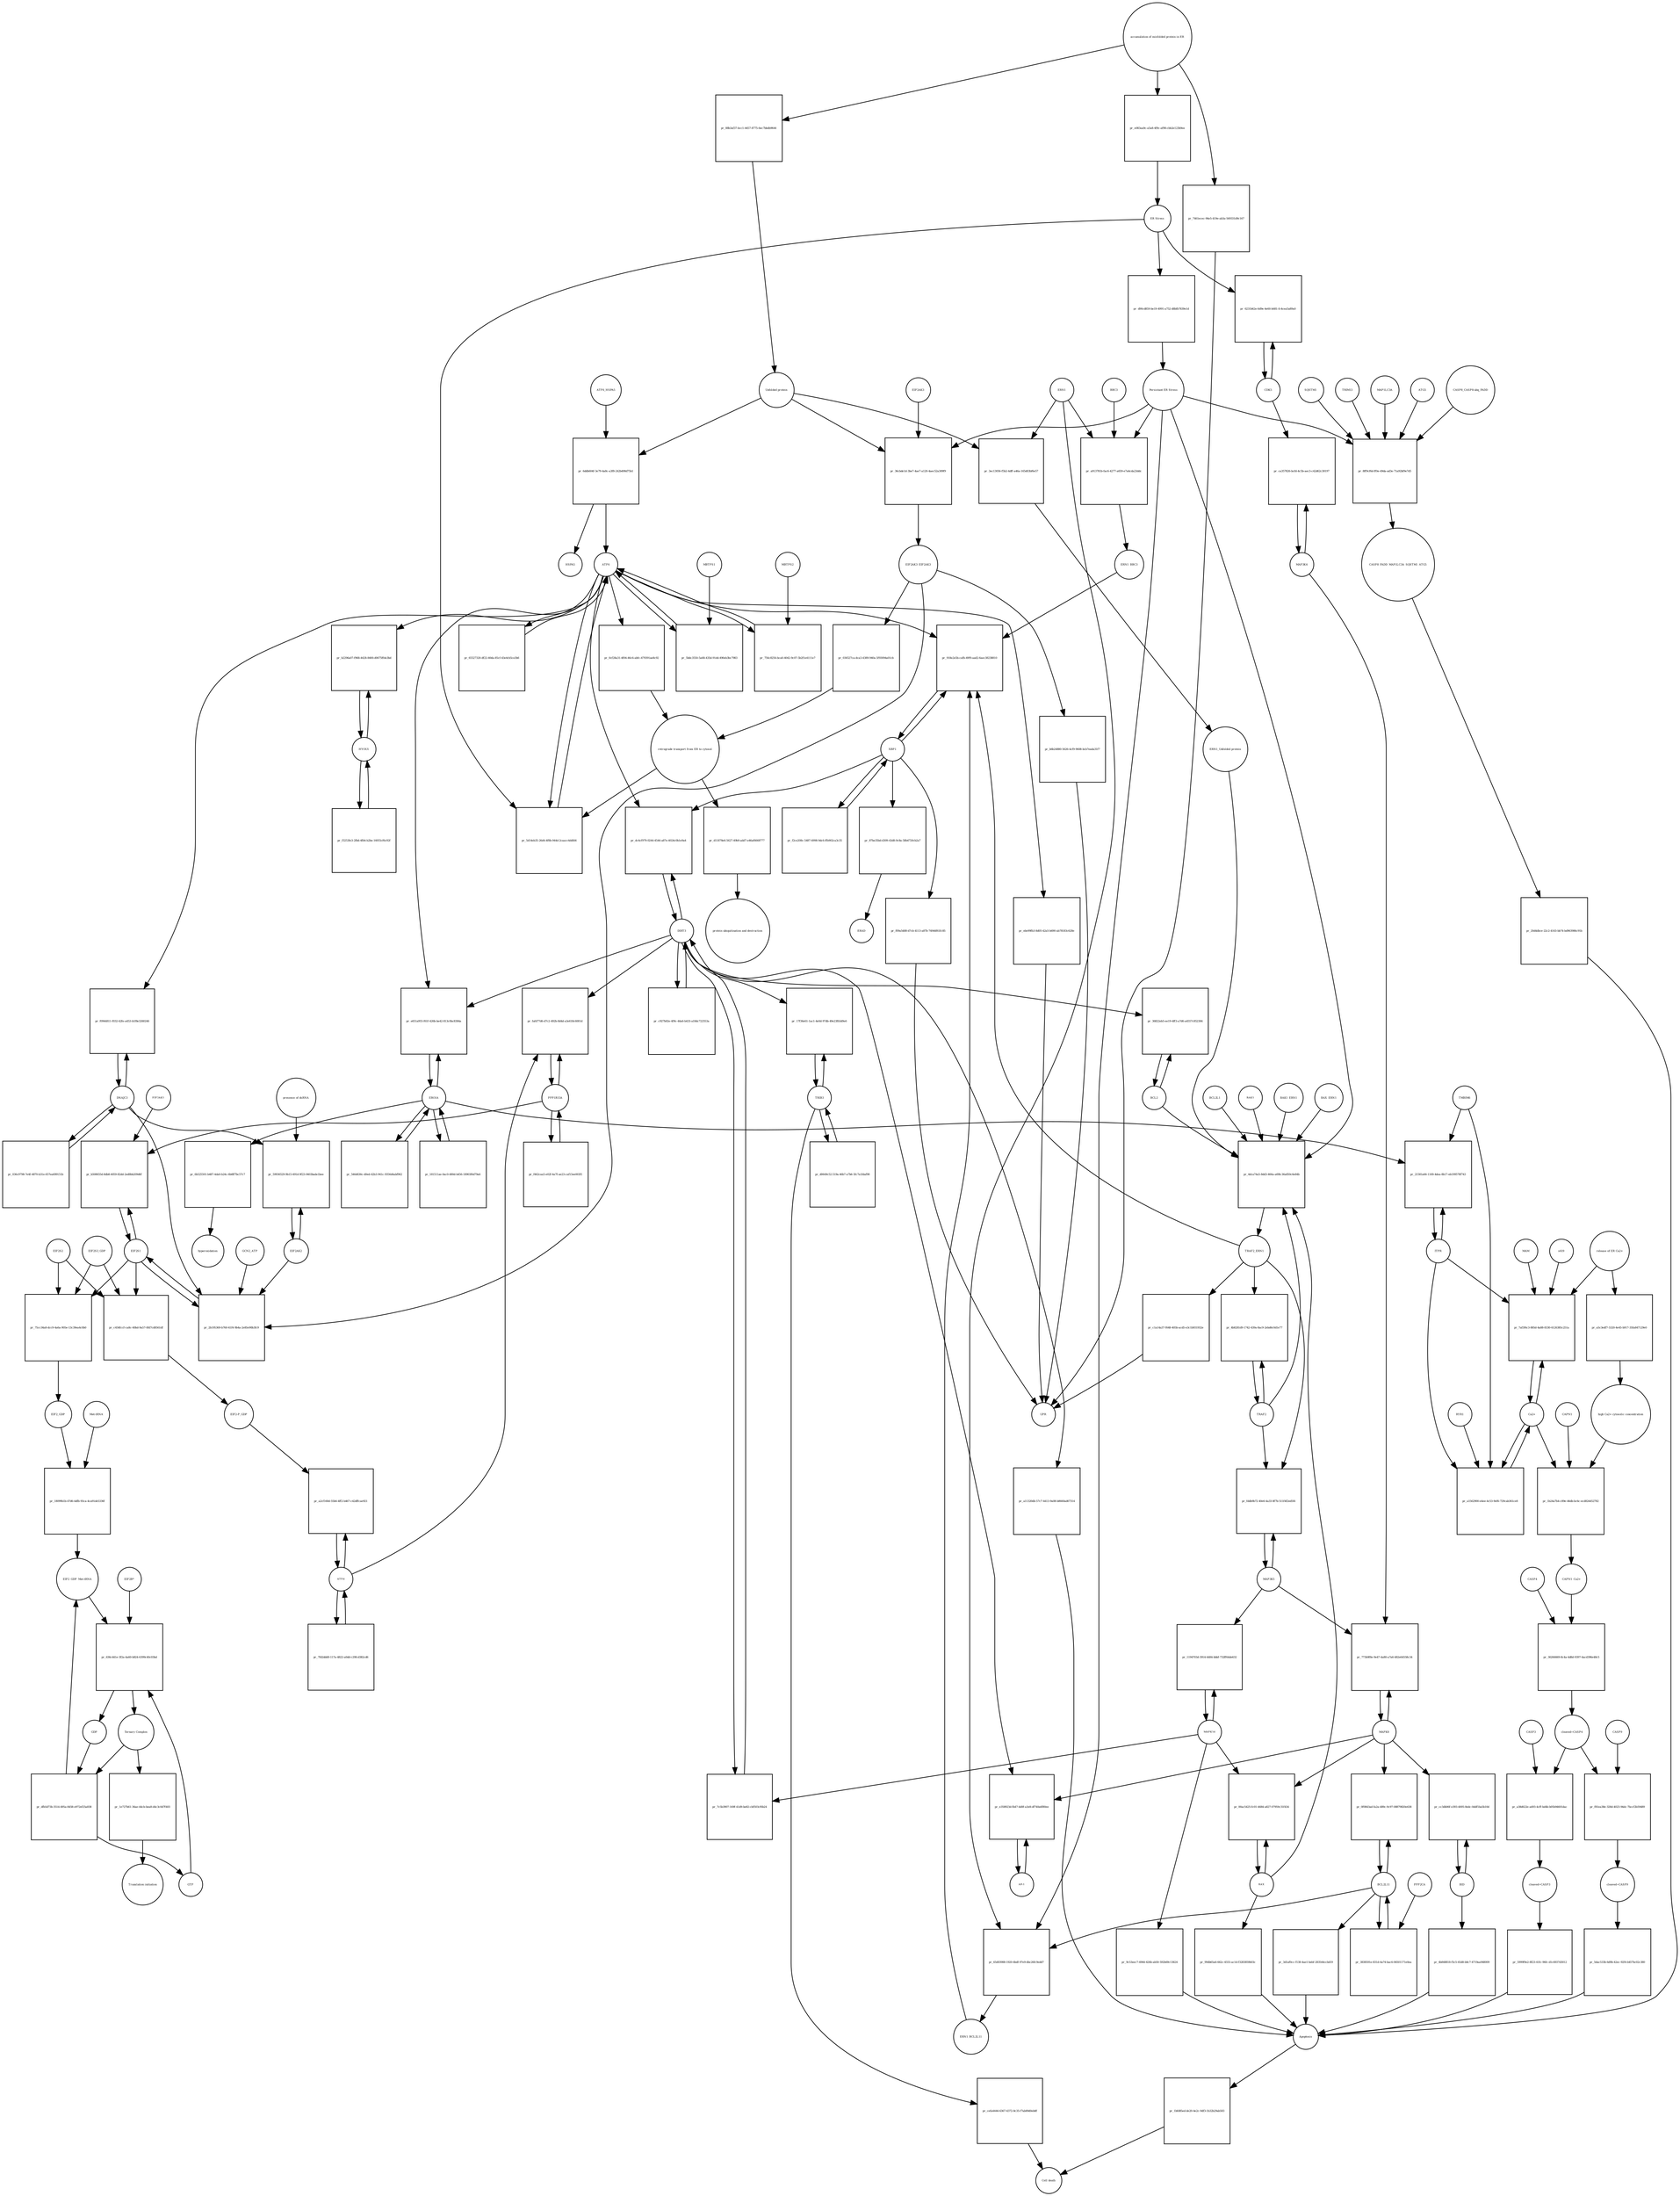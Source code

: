 strict digraph  {
ATF6_HSPA5 [annotation="", bipartite=0, cls=complex, fontsize=4, label=ATF6_HSPA5, shape=circle];
"pr_6ddb604f-3e79-4a8c-a3f8-242b498d75b1" [annotation="", bipartite=1, cls=process, fontsize=4, label="pr_6ddb604f-3e79-4a8c-a3f8-242b498d75b1", shape=square];
ATF6 [annotation="urn_miriam_hgnc.symbol_ATF6", bipartite=0, cls=macromolecule, fontsize=4, label=ATF6, shape=circle];
HSPA5 [annotation="urn_miriam_hgnc.symbol_HSPA5", bipartite=0, cls=macromolecule, fontsize=4, label=HSPA5, shape=circle];
"Unfolded protein" [annotation="", bipartite=0, cls=macromolecule, fontsize=4, label="Unfolded protein", shape=circle];
ERN1 [annotation="urn_miriam_hgnc.symbol_ERN1", bipartite=0, cls=macromolecule, fontsize=4, label=ERN1, shape=circle];
"pr_3ec13056-f5b2-4dff-a46a-165d03bf6e57" [annotation="", bipartite=1, cls=process, fontsize=4, label="pr_3ec13056-f5b2-4dff-a46a-165d03bf6e57", shape=square];
"ERN1_Unfolded protein" [annotation="", bipartite=0, cls=complex, fontsize=4, label="ERN1_Unfolded protein", shape=circle];
EIF2AK3_EIF2AK3 [annotation="", bipartite=0, cls=complex, fontsize=4, label=EIF2AK3_EIF2AK3, shape=circle];
"pr_036527ca-dca3-4389-940a-5f93094a01cb" [annotation="", bipartite=1, cls=process, fontsize=4, label="pr_036527ca-dca3-4389-940a-5f93094a01cb", shape=square];
"retrograde transport from ER to cytosol" [annotation="", bipartite=0, cls=phenotype, fontsize=4, label="retrograde transport from ER to cytosol", shape=circle];
"pr_0cf28a31-4f04-46c6-abfc-479391ae8c92" [annotation="", bipartite=1, cls=process, fontsize=4, label="pr_0cf28a31-4f04-46c6-abfc-479391ae8c92", shape=square];
"pr_d11878e6-5627-49b9-add7-e46af6668777" [annotation="", bipartite=1, cls=process, fontsize=4, label="pr_d11878e6-5627-49b9-add7-e46af6668777", shape=square];
"protein ubiquitination and destruction" [annotation="", bipartite=0, cls=phenotype, fontsize=4, label="protein ubiquitination and destruction", shape=circle];
"pr_4dca74a5-8dd3-466a-a69b-36a850c6e84b" [annotation="", bipartite=1, cls=process, fontsize=4, label="pr_4dca74a5-8dd3-466a-a69b-36a850c6e84b", shape=square];
TRAF2_ERN1 [annotation="", bipartite=0, cls=complex, fontsize=4, label=TRAF2_ERN1, shape=circle];
BAK1_ERN1 [annotation="", bipartite=0, cls=complex, fontsize=4, label=BAK1_ERN1, shape=circle];
BAX_ERN1 [annotation="", bipartite=0, cls=complex, fontsize=4, label=BAX_ERN1, shape=circle];
BCL2 [annotation="urn_miriam_hgnc.symbol_BCL2", bipartite=0, cls="nucleic acid feature", fontsize=4, label=BCL2, shape=circle];
BCL2L1 [annotation="urn_miriam_hgnc.symbol_BCL2L1", bipartite=0, cls=macromolecule, fontsize=4, label=BCL2L1, shape=circle];
"Persistant ER Stress" [annotation="", bipartite=0, cls=phenotype, fontsize=4, label="Persistant ER Stress", shape=circle];
BAX [annotation="urn_miriam_hgnc.symbol_BAX", bipartite=0, cls=macromolecule, fontsize=4, label=BAX, shape=circle];
BAK1 [annotation="urn_miriam_hgnc.symbol_BAK1", bipartite=0, cls=macromolecule, fontsize=4, label=BAK1, shape=circle];
TRAF2 [annotation="urn_miriam_hgnc.symbol_TRAF2", bipartite=0, cls=macromolecule, fontsize=4, label=TRAF2, shape=circle];
XBP1 [annotation="urn_miriam_hgnc.symbol_XBP1", bipartite=0, cls=macromolecule, fontsize=4, label=XBP1, shape=circle];
"pr_918e2e5b-cafb-49f9-aad2-6aec38238810" [annotation="", bipartite=1, cls=process, fontsize=4, label="pr_918e2e5b-cafb-49f9-aad2-6aec38238810", shape=square];
ERN1_BBC3 [annotation="", bipartite=0, cls=complex, fontsize=4, label=ERN1_BBC3, shape=circle];
ERN1_BCL2L11 [annotation="", bipartite=0, cls=complex, fontsize=4, label=ERN1_BCL2L11, shape=circle];
"pr_f2ce208c-5487-4998-9dc6-ffb902ca3c35" [annotation="", bipartite=1, cls=process, fontsize=4, label="pr_f2ce208c-5487-4998-9dc6-ffb902ca3c35", shape=square];
"pr_87be35bd-d309-43d8-9c8a-58b4720cb2a7" [annotation="", bipartite=1, cls=process, fontsize=4, label="pr_87be35bd-d309-43d8-9c8a-58b4720cb2a7", shape=square];
ERAD [annotation="", bipartite=0, cls=phenotype, fontsize=4, label=ERAD, shape=circle];
"pr_f09a5488-d7cb-4113-a87b-74946f61fc85" [annotation="", bipartite=1, cls=process, fontsize=4, label="pr_f09a5488-d7cb-4113-a87b-74946f61fc85", shape=square];
UPR [annotation="", bipartite=0, cls=phenotype, fontsize=4, label=UPR, shape=circle];
"pr_4b8281d9-1742-439a-8ac9-2ebd6c0d1e77" [annotation="", bipartite=1, cls=process, fontsize=4, label="pr_4b8281d9-1742-439a-8ac9-2ebd6c0d1e77", shape=square];
MAPK8 [annotation="urn_miriam_hgnc.symbol_MAPK8", bipartite=0, cls=macromolecule, fontsize=4, label=MAPK8, shape=circle];
"pr_773b9f8e-9e47-4a80-a7a6-482e64558c34" [annotation="", bipartite=1, cls=process, fontsize=4, label="pr_773b9f8e-9e47-4a80-a7a6-482e64558c34", shape=square];
MAP3K4 [annotation="urn_miriam_hgnc.symbol_MAP3K4", bipartite=0, cls=macromolecule, fontsize=4, label=MAP3K4, shape=circle];
MAP3K5 [annotation="urn_miriam_hgnc.symbol_MAP3K5", bipartite=0, cls=macromolecule, fontsize=4, label=MAP3K5, shape=circle];
MAPK14 [annotation="urn_miriam_hgnc.symbol_MAPK14", bipartite=0, cls=macromolecule, fontsize=4, label=MAPK14, shape=circle];
"pr_1194703d-3914-4484-bbbf-732ff64de632" [annotation="", bipartite=1, cls=process, fontsize=4, label="pr_1194703d-3914-4484-bbbf-732ff64de632", shape=square];
"pr_9c53eec7-4964-426b-ab50-592b69c13624" [annotation="", bipartite=1, cls=process, fontsize=4, label="pr_9c53eec7-4964-426b-ab50-592b69c13624", shape=square];
Apoptosis [annotation="", bipartite=0, cls=phenotype, fontsize=4, label=Apoptosis, shape=circle];
DDIT3 [annotation="urn_miriam_hgnc.symbol_DDIT3", bipartite=0, cls=macromolecule, fontsize=4, label=DDIT3, shape=circle];
"pr_7c5b3907-169f-41d9-be82-cbf503cf6b24" [annotation="", bipartite=1, cls=process, fontsize=4, label="pr_7c5b3907-169f-41d9-be82-cbf503cf6b24", shape=square];
"pr_a11320db-57c7-4413-9a08-b8660ad67314" [annotation="", bipartite=1, cls=process, fontsize=4, label="pr_a11320db-57c7-4413-9a08-b8660ad67314", shape=square];
"pr_36822eb5-ee19-4ff3-a7d6-a4557c852384" [annotation="", bipartite=1, cls=process, fontsize=4, label="pr_36822eb5-ee19-4ff3-a7d6-a4557c852384", shape=square];
"pr_5d14eb35-26d4-4f8b-944d-2caacc4ddfd4" [annotation="", bipartite=1, cls=process, fontsize=4, label="pr_5d14eb35-26d4-4f8b-944d-2caacc4ddfd4", shape=square];
"ER Stress" [annotation="", bipartite=0, cls=phenotype, fontsize=4, label="ER Stress", shape=circle];
"pr_5bdc3550-5a68-435d-91dd-490eb3bc7983" [annotation="", bipartite=1, cls=process, fontsize=4, label="pr_5bdc3550-5a68-435d-91dd-490eb3bc7983", shape=square];
MBTPS1 [annotation="urn_miriam_hgnc.symbol_MBTPS1", bipartite=0, cls=macromolecule, fontsize=4, label=MBTPS1, shape=circle];
"pr_756c8256-bca0-4042-9c07-5b2f1e4111e7" [annotation="", bipartite=1, cls=process, fontsize=4, label="pr_756c8256-bca0-4042-9c07-5b2f1e4111e7", shape=square];
MBTPS2 [annotation="urn_miriam_hgnc.symbol_MBTPS2", bipartite=0, cls=macromolecule, fontsize=4, label=MBTPS2, shape=circle];
"pr_65527320-df22-40da-85cf-43e4cb5ce3b6" [annotation="", bipartite=1, cls=process, fontsize=4, label="pr_65527320-df22-40da-85cf-43e4cb5ce3b6", shape=square];
"pr_c927b02e-4f9c-44a6-b433-a18dc722553a" [annotation="", bipartite=1, cls=process, fontsize=4, label="pr_c927b02e-4f9c-44a6-b433-a18dc722553a", shape=square];
"pr_dc4cf979-0244-4544-a87e-4024c0b1e9a4" [annotation="", bipartite=1, cls=process, fontsize=4, label="pr_dc4cf979-0244-4544-a87e-4024c0b1e9a4", shape=square];
EIF2S1 [annotation="urn_miriam_hgnc.symbol_EIF2S1", bipartite=0, cls=macromolecule, fontsize=4, label=EIF2S1, shape=circle];
"pr_2b195369-b760-41f4-9b4a-2e85e90b3fc9" [annotation="", bipartite=1, cls=process, fontsize=4, label="pr_2b195369-b760-41f4-9b4a-2e85e90b3fc9", shape=square];
GCN2_ATP [annotation="", bipartite=0, cls=complex, fontsize=4, label=GCN2_ATP, shape=circle];
EIF2AK2 [annotation="urn_miriam_hgnc.symbol_EIF2AK2", bipartite=0, cls=macromolecule, fontsize=4, label=EIF2AK2, shape=circle];
DNAJC3 [annotation="urn_miriam_hgnc.symbol_DNAJC3", bipartite=0, cls=macromolecule, fontsize=4, label=DNAJC3, shape=circle];
EIF2S2 [annotation="urn_miriam_hgnc.symbol_EIF2S2", bipartite=0, cls=macromolecule, fontsize=4, label=EIF2S2, shape=circle];
"pr_75cc34a8-dcc9-4a6a-905e-13c39ea4c0b0" [annotation="", bipartite=1, cls=process, fontsize=4, label="pr_75cc34a8-dcc9-4a6a-905e-13c39ea4c0b0", shape=square];
EIF2S3_GDP [annotation="", bipartite=0, cls=complex, fontsize=4, label=EIF2S3_GDP, shape=circle];
EIF2_GDP [annotation="", bipartite=0, cls=complex, fontsize=4, label=EIF2_GDP, shape=circle];
"EIF2_GDP_Met-tRNA" [annotation="", bipartite=0, cls=complex, fontsize=4, label="EIF2_GDP_Met-tRNA", shape=circle];
"pr_636c441e-3f2a-4a60-b824-6399c40c03bd" [annotation="", bipartite=1, cls=process, fontsize=4, label="pr_636c441e-3f2a-4a60-b824-6399c40c03bd", shape=square];
"Ternary Complex" [annotation="", bipartite=0, cls=complex, fontsize=4, label="Ternary Complex", shape=circle];
"EIF2B*" [annotation="", bipartite=0, cls=complex, fontsize=4, label="EIF2B*", shape=circle];
GTP [annotation="urn_miriam_obo.chebi_CHEBI%3A57600", bipartite=0, cls="simple chemical", fontsize=4, label=GTP, shape=circle];
GDP [annotation="urn_miriam_obo.chebi_CHEBI%3A65180", bipartite=0, cls="simple chemical", fontsize=4, label=GDP, shape=circle];
"pr_dfb5d73b-3514-495a-8458-e972ef25a838" [annotation="", bipartite=1, cls=process, fontsize=4, label="pr_dfb5d73b-3514-495a-8458-e972ef25a838", shape=square];
ATF4 [annotation="urn_miriam_hgnc.symbol_ATF4", bipartite=0, cls=macromolecule, fontsize=4, label=ATF4, shape=circle];
"pr_a2cf160d-55b6-4ff2-b467-c42dffcae921" [annotation="", bipartite=1, cls=process, fontsize=4, label="pr_a2cf160d-55b6-4ff2-b467-c42dffcae921", shape=square];
"EIF2-P_GDP" [annotation="", bipartite=0, cls=complex, fontsize=4, label="EIF2-P_GDP", shape=circle];
"pr_7fd2ddd0-117a-4822-a0dd-c29fcd382cd6" [annotation="", bipartite=1, cls=process, fontsize=4, label="pr_7fd2ddd0-117a-4822-a0dd-c29fcd382cd6", shape=square];
PPP1R15A [annotation="urn_miriam_hgnc.symbol_PPP1R15A", bipartite=0, cls=macromolecule, fontsize=4, label=PPP1R15A, shape=circle];
"pr_fafd77d6-d7c2-492b-8d4d-a3e618c6001d" [annotation="", bipartite=1, cls=process, fontsize=4, label="pr_fafd77d6-d7c2-492b-8d4d-a3e618c6001d", shape=square];
"pr_f462caa5-e02f-4a7f-ae23-caf15ee003f1" [annotation="", bipartite=1, cls=process, fontsize=4, label="pr_f462caa5-e02f-4a7f-ae23-caf15ee003f1", shape=square];
"pr_1e727b61-36ae-44cb-bea8-d4c3c0d7f403" [annotation="", bipartite=1, cls=process, fontsize=4, label="pr_1e727b61-36ae-44cb-bea8-d4c3c0d7f403", shape=square];
"Translation initiation" [annotation="", bipartite=0, cls=phenotype, fontsize=4, label="Translation initiation", shape=circle];
"pr_fddb9b72-40e6-4a33-8f7b-511f4f2ed5f4" [annotation="", bipartite=1, cls=process, fontsize=4, label="pr_fddb9b72-40e6-4a33-8f7b-511f4f2ed5f4", shape=square];
ERO1A [annotation="urn_miriam_hgnc.symbol_ERO1A", bipartite=0, cls=macromolecule, fontsize=4, label=ERO1A, shape=circle];
"pr_e651a955-f61f-426b-be42-813c0bc8384a" [annotation="", bipartite=1, cls=process, fontsize=4, label="pr_e651a955-f61f-426b-be42-813c0bc8384a", shape=square];
"pr_181511ae-0ac0-480d-b456-18903f6d79a6" [annotation="", bipartite=1, cls=process, fontsize=4, label="pr_181511ae-0ac0-480d-b456-18903f6d79a6", shape=square];
"pr_b508655d-8db8-4059-82dd-2ed8bb209d6f" [annotation="", bipartite=1, cls=process, fontsize=4, label="pr_b508655d-8db8-4059-82dd-2ed8bb209d6f", shape=square];
EIF2AK1 [annotation="urn_miriam_hgnc.symbol_EIF2AK1", bipartite=0, cls=macromolecule, fontsize=4, label=EIF2AK1, shape=circle];
"pr_00ac5425-fc01-4684-a827-07959c31f434" [annotation="", bipartite=1, cls=process, fontsize=4, label="pr_00ac5425-fc01-4684-a827-07959c31f434", shape=square];
"pr_99db65a6-662c-4555-ac1d-f3283859b03c" [annotation="", bipartite=1, cls=process, fontsize=4, label="pr_99db65a6-662c-4555-ac1d-f3283859b03c", shape=square];
"Ca2+" [annotation="urn_miriam_obo.chebi_CHEBI%3A29108", bipartite=0, cls="simple chemical", fontsize=4, label="Ca2+", shape=circle];
"pr_7af3f4c3-885d-4a88-8330-6126385c251a" [annotation="", bipartite=1, cls=process, fontsize=4, label="pr_7af3f4c3-885d-4a88-8330-6126385c251a", shape=square];
"release of ER Ca2+" [annotation="", bipartite=0, cls=phenotype, fontsize=4, label="release of ER Ca2+", shape=circle];
ITPR [annotation="urn_miriam_hgnc.symbol_ITPR1|urn_miriam_hgnc.symbol_ITPR2|urn_miriam_hgnc.symbol_ITPR3", bipartite=0, cls=macromolecule, fontsize=4, label=ITPR, shape=circle];
MAM [annotation="", bipartite=0, cls=phenotype, fontsize=4, label=MAM, shape=circle];
s619 [annotation="", bipartite=0, cls=complex, fontsize=4, label=s619, shape=circle];
"pr_ca357826-bcfd-4c5b-aec3-c42d62c30197" [annotation="", bipartite=1, cls=process, fontsize=4, label="pr_ca357826-bcfd-4c5b-aec3-c42d62c30197", shape=square];
CDK5 [annotation="urn_miriam_hgnc.symbol_CDK5", bipartite=0, cls=macromolecule, fontsize=4, label=CDK5, shape=circle];
"pr_6231b62e-6d9e-4e60-b681-fc4cea5a89a0" [annotation="", bipartite=1, cls="uncertain process", fontsize=4, label="pr_6231b62e-6d9e-4e60-b681-fc4cea5a89a0", shape=square];
"pr_1bfd85ed-de20-4e2c-9df3-1b32b29ab583" [annotation="", bipartite=1, cls=process, fontsize=4, label="pr_1bfd85ed-de20-4e2c-9df3-1b32b29ab583", shape=square];
"Cell death" [annotation="", bipartite=0, cls=phenotype, fontsize=4, label="Cell death", shape=circle];
"pr_a1562900-e4ee-4c53-9ef6-729cab361ce8" [annotation="", bipartite=1, cls=process, fontsize=4, label="pr_a1562900-e4ee-4c53-9ef6-729cab361ce8", shape=square];
TMBIM6 [annotation="urn_miriam_hgnc.symbol_TMBIM6", bipartite=0, cls=macromolecule, fontsize=4, label=TMBIM6, shape=circle];
RYR1 [annotation="urn_miriam_hgnc.symbol_RYR1", bipartite=0, cls=macromolecule, fontsize=4, label=RYR1, shape=circle];
EIF2AK3 [annotation="urn_miriam_hgnc.symbol_EIF2AK3", bipartite=0, cls=macromolecule, fontsize=4, label=EIF2AK3, shape=circle];
"pr_36cbde1d-3be7-4ae7-a120-4aec52a309f9" [annotation="", bipartite=1, cls=process, fontsize=4, label="pr_36cbde1d-3be7-4ae7-a120-4aec52a309f9", shape=square];
"pr_6b525501-b487-4da0-b24c-6b8ff7bc57c7" [annotation="", bipartite=1, cls=process, fontsize=4, label="pr_6b525501-b487-4da0-b24c-6b8ff7bc57c7", shape=square];
hyperoxidation [annotation="", bipartite=0, cls=phenotype, fontsize=4, label=hyperoxidation, shape=circle];
"pr_546d636c-d0ed-42b3-941c-9356d4abf962" [annotation="", bipartite=1, cls=process, fontsize=4, label="pr_546d636c-d0ed-42b3-941c-9356d4abf962", shape=square];
"pr_d90cd859-be19-4991-a752-d8bfb7839e1d" [annotation="", bipartite=1, cls=process, fontsize=4, label="pr_d90cd859-be19-4991-a752-d8bfb7839e1d", shape=square];
"CASP8_CASP8-ubq_FADD" [annotation="", bipartite=0, cls=complex, fontsize=4, label="CASP8_CASP8-ubq_FADD", shape=circle];
"pr_8ff9cf6d-ff0e-49da-ad3e-71a92bf9e7d5" [annotation="", bipartite=1, cls=process, fontsize=4, label="pr_8ff9cf6d-ff0e-49da-ad3e-71a92bf9e7d5", shape=square];
"SQSTM1 " [annotation="urn_miriam_hgnc.symbol_SQSTM1", bipartite=0, cls=macromolecule, fontsize=4, label="SQSTM1 ", shape=circle];
CASP8_FADD_MAP1LC3A_SQSTM1_ATG5 [annotation="", bipartite=0, cls=complex, fontsize=4, label=CASP8_FADD_MAP1LC3A_SQSTM1_ATG5, shape=circle];
TRIM13 [annotation="urn_miriam_hgnc.symbol_TRIM13", bipartite=0, cls=macromolecule, fontsize=4, label=TRIM13, shape=circle];
MAP1LC3A [annotation="urn_miriam_hgnc.symbol_MAP1LC3A", bipartite=0, cls=macromolecule, fontsize=4, label=MAP1LC3A, shape=circle];
ATG5 [annotation="urn_miriam_hgnc.symbol_ATG5", bipartite=0, cls=macromolecule, fontsize=4, label=ATG5, shape=circle];
"pr_20d4dbce-22c2-4163-bb74-bd963986c91b" [annotation="", bipartite=1, cls=process, fontsize=4, label="pr_20d4dbce-22c2-4163-bb74-bd963986c91b", shape=square];
"AP-1" [annotation="urn_miriam_hgnc.symbol_FOS|urn_miriam_hgnc.symbol_FOSB|urn_miriam_hgnc.symbol_FOSL1|urn_miriam_hgnc.symbol_FOSL2|urn_miriam_hgnc.symbol_JUN|urn_miriam_hgnc.symbol_JUNB|urn_miriam_hgnc.symbol_JUND", bipartite=0, cls=macromolecule, fontsize=4, label="AP-1", shape=circle];
"pr_e358923d-fb47-4d0f-a3e8-df740a6f80ee" [annotation="", bipartite=1, cls=process, fontsize=4, label="pr_e358923d-fb47-4d0f-a3e8-df740a6f80ee", shape=square];
"pr_59936529-9b15-491d-9f23-0403bade1bee" [annotation="", bipartite=1, cls=process, fontsize=4, label="pr_59936529-9b15-491d-9f23-0403bade1bee", shape=square];
"presence of dsRNA" [annotation="", bipartite=0, cls=phenotype, fontsize=4, label="presence of dsRNA", shape=circle];
"Met-tRNA" [annotation="urn_miriam_hgnc_HGNC%3A34779", bipartite=0, cls="nucleic acid feature", fontsize=4, label="Met-tRNA", shape=circle];
"pr_18099b1b-47d6-4dfb-93ca-4ca91de5336f" [annotation="", bipartite=1, cls=process, fontsize=4, label="pr_18099b1b-47d6-4dfb-93ca-4ca91de5336f", shape=square];
"pr_c456fccf-ca8c-40bd-9a57-0fd7cd8561df" [annotation="", bipartite=1, cls=process, fontsize=4, label="pr_c456fccf-ca8c-40bd-9a57-0fd7cd8561df", shape=square];
"accumulation of misfolded protein in ER" [annotation="", bipartite=0, cls=phenotype, fontsize=4, label="accumulation of misfolded protein in ER", shape=circle];
"pr_88b3af37-bcc1-4457-8775-6ec7bbdb9644" [annotation="", bipartite=1, cls=process, fontsize=4, label="pr_88b3af37-bcc1-4457-8775-6ec7bbdb9644", shape=square];
"pr_e083aa9c-a5a8-4f9c-af98-cbb2e123b9ee" [annotation="", bipartite=1, cls=process, fontsize=4, label="pr_e083aa9c-a5a8-4f9c-af98-cbb2e123b9ee", shape=square];
"pr_7461ecec-96e5-419e-ab3a-569331d9c167" [annotation="", bipartite=1, cls=process, fontsize=4, label="pr_7461ecec-96e5-419e-ab3a-569331d9c167", shape=square];
"pr_b6b24880-5626-4cf9-9608-bcb7eada31f7" [annotation="", bipartite=1, cls=process, fontsize=4, label="pr_b6b24880-5626-4cf9-9608-bcb7eada31f7", shape=square];
"pr_c1a14a37-f648-405b-acd5-e3c1b931932e" [annotation="", bipartite=1, cls=process, fontsize=4, label="pr_c1a14a37-f648-405b-acd5-e3c1b931932e", shape=square];
"pr_ebe99fb3-8d05-42a5-b690-ab78183c628e" [annotation="", bipartite=1, cls=process, fontsize=4, label="pr_ebe99fb3-8d05-42a5-b690-ab78183c628e", shape=square];
BCL2L11 [annotation="urn_miriam_hgnc.symbol_BCL2L11", bipartite=0, cls=macromolecule, fontsize=4, label=BCL2L11, shape=circle];
"pr_0f0843ad-fa2a-489c-9c97-08879820e638" [annotation="", bipartite=1, cls=process, fontsize=4, label="pr_0f0843ad-fa2a-489c-9c97-08879820e638", shape=square];
BID [annotation="urn_miriam_hgnc.symbol_BID", bipartite=0, cls=macromolecule, fontsize=4, label=BID, shape=circle];
"pr_cc3db06f-e393-4005-8edc-0ddf1ba5b10d" [annotation="", bipartite=1, cls=process, fontsize=4, label="pr_cc3db06f-e393-4005-8edc-0ddf1ba5b10d", shape=square];
"pr_3d1af0cc-f138-4ae1-bebf-283544ccbd19" [annotation="", bipartite=1, cls=process, fontsize=4, label="pr_3d1af0cc-f138-4ae1-bebf-283544ccbd19", shape=square];
"pr_4b848818-f5c5-45d8-b8c7-4719aa948009" [annotation="", bipartite=1, cls=process, fontsize=4, label="pr_4b848818-f5c5-45d8-b8c7-4719aa948009", shape=square];
"pr_65d03988-1920-4bdf-97e9-dbc26fc9edd7" [annotation="", bipartite=1, cls=process, fontsize=4, label="pr_65d03988-1920-4bdf-97e9-dbc26fc9edd7", shape=square];
"pr_a913781b-fac6-4277-a659-e7a6cda23ddc" [annotation="", bipartite=1, cls=process, fontsize=4, label="pr_a913781b-fac6-4277-a659-e7a6cda23ddc", shape=square];
BBC3 [annotation="urn_miriam_hgnc.symbol_BBC3", bipartite=0, cls=macromolecule, fontsize=4, label=BBC3, shape=circle];
"pr_3838591e-831d-4a74-bac6-06501171e0ea" [annotation="", bipartite=1, cls=process, fontsize=4, label="pr_3838591e-831d-4a74-bac6-06501171e0ea", shape=square];
PPP2CA [annotation="urn_miriam_hgnc.symbol_PPP2CA", bipartite=0, cls=macromolecule, fontsize=4, label=PPP2CA, shape=circle];
TRIB3 [annotation="urn_miriam_hgnc.symbol_TRIB3", bipartite=0, cls=macromolecule, fontsize=4, label=TRIB3, shape=circle];
"pr_17f36e61-1ac1-4e0d-97db-49e23fb5d9e6" [annotation="", bipartite=1, cls=process, fontsize=4, label="pr_17f36e61-1ac1-4e0d-97db-49e23fb5d9e6", shape=square];
"pr_d0649c52-519a-46b7-a7b6-5fc7a1fdaf98" [annotation="", bipartite=1, cls=process, fontsize=4, label="pr_d0649c52-519a-46b7-a7b6-5fc7a1fdaf98", shape=square];
"pr_cefa4444-6367-4372-8c35-f7ab89d0eb8f" [annotation="", bipartite=1, cls=process, fontsize=4, label="pr_cefa4444-6367-4372-8c35-f7ab89d0eb8f", shape=square];
"pr_a5c3edf7-5320-4e45-b917-35fa847129e0" [annotation="", bipartite=1, cls=process, fontsize=4, label="pr_a5c3edf7-5320-4e45-b917-35fa847129e0", shape=square];
"high Ca2+ cytosolic concentration" [annotation="", bipartite=0, cls=phenotype, fontsize=4, label="high Ca2+ cytosolic concentration", shape=circle];
"pr_f0944811-f032-42fe-a453-b1f8e3260246" [annotation="", bipartite=1, cls=process, fontsize=4, label="pr_f0944811-f032-42fe-a453-b1f8e3260246", shape=square];
"pr_036c9798-7e4f-4870-b31e-657ea699151b" [annotation="", bipartite=1, cls=process, fontsize=4, label="pr_036c9798-7e4f-4870-b31e-657ea699151b", shape=square];
"pr_21581a66-1169-4dea-8b17-eb199578f743" [annotation="", bipartite=1, cls=process, fontsize=4, label="pr_21581a66-1169-4dea-8b17-eb199578f743", shape=square];
CASP4 [annotation="urn_miriam_hgnc.symbol_CASP4", bipartite=0, cls=macromolecule, fontsize=4, label=CASP4, shape=circle];
"pr_36266669-8c4a-4d8d-9397-4acd396e48c5" [annotation="", bipartite=1, cls=process, fontsize=4, label="pr_36266669-8c4a-4d8d-9397-4acd396e48c5", shape=square];
"cleaved~CASP4" [annotation="urn_miriam_hgnc.symbol_CASP4", bipartite=0, cls=macromolecule, fontsize=4, label="cleaved~CASP4", shape=circle];
"CAPN1_Ca2+" [annotation="", bipartite=0, cls=complex, fontsize=4, label="CAPN1_Ca2+", shape=circle];
CASP3 [annotation="urn_miriam_hgnc.symbol_CASP3", bipartite=0, cls=macromolecule, fontsize=4, label=CASP3, shape=circle];
"pr_a38d622e-a493-4cff-bd4b-b05b94601dac" [annotation="", bipartite=1, cls=process, fontsize=4, label="pr_a38d622e-a493-4cff-bd4b-b05b94601dac", shape=square];
"cleaved~CASP3" [annotation="urn_miriam_hgnc.symbol_CASP3", bipartite=0, cls=macromolecule, fontsize=4, label="cleaved~CASP3", shape=circle];
CASP9 [annotation="urn_miriam_hgnc.symbol_CSAP9", bipartite=0, cls=macromolecule, fontsize=4, label=CASP9, shape=circle];
"pr_f81ea38e-328d-4023-94dc-7bccf2b59489" [annotation="", bipartite=1, cls=process, fontsize=4, label="pr_f81ea38e-328d-4023-94dc-7bccf2b59489", shape=square];
"cleaved~CASP9" [annotation="urn_miriam_hgnc.symbol_CASP9", bipartite=0, cls=macromolecule, fontsize=4, label="cleaved~CASP9", shape=circle];
CAPN1 [annotation="urn_miriam_hgnc.symbol_CAPN1", bipartite=0, cls=macromolecule, fontsize=4, label=CAPN1, shape=circle];
"pr_1b24a7b4-c89e-46db-bc6c-ecd824452782" [annotation="", bipartite=1, cls=process, fontsize=4, label="pr_1b24a7b4-c89e-46db-bc6c-ecd824452782", shape=square];
"pr_5999f9e2-8f23-41fc-96fc-d1c6937d3012" [annotation="", bipartite=1, cls=process, fontsize=4, label="pr_5999f9e2-8f23-41fc-96fc-d1c6937d3012", shape=square];
"pr_5dac533b-6d9b-42ec-92f4-b457bc02c380" [annotation="", bipartite=1, cls=process, fontsize=4, label="pr_5dac533b-6d9b-42ec-92f4-b457bc02c380", shape=square];
HYOU1 [annotation="urn_miriam_hgnc.symbol_HYOU1", bipartite=0, cls=macromolecule, fontsize=4, label=HYOU1, shape=circle];
"pr_b2296a07-f968-4428-8400-d0675ffde3bd" [annotation="", bipartite=1, cls=process, fontsize=4, label="pr_b2296a07-f968-4428-8400-d0675ffde3bd", shape=square];
"pr_f3253fe3-2fbd-4fb4-b2be-16055cf6c92f" [annotation="", bipartite=1, cls=process, fontsize=4, label="pr_f3253fe3-2fbd-4fb4-b2be-16055cf6c92f", shape=square];
ATF6_HSPA5 -> "pr_6ddb604f-3e79-4a8c-a3f8-242b498d75b1"  [annotation="", interaction_type=consumption];
"pr_6ddb604f-3e79-4a8c-a3f8-242b498d75b1" -> ATF6  [annotation="", interaction_type=production];
"pr_6ddb604f-3e79-4a8c-a3f8-242b498d75b1" -> HSPA5  [annotation="", interaction_type=production];
ATF6 -> "pr_0cf28a31-4f04-46c6-abfc-479391ae8c92"  [annotation="", interaction_type=consumption];
ATF6 -> "pr_918e2e5b-cafb-49f9-aad2-6aec38238810"  [annotation="urn_miriam_pubmed_26587781|urn_miriam_pubmed_23430059", interaction_type=catalysis];
ATF6 -> "pr_5d14eb35-26d4-4f8b-944d-2caacc4ddfd4"  [annotation="", interaction_type=consumption];
ATF6 -> "pr_5bdc3550-5a68-435d-91dd-490eb3bc7983"  [annotation="", interaction_type=consumption];
ATF6 -> "pr_756c8256-bca0-4042-9c07-5b2f1e4111e7"  [annotation="", interaction_type=consumption];
ATF6 -> "pr_65527320-df22-40da-85cf-43e4cb5ce3b6"  [annotation="", interaction_type=consumption];
ATF6 -> "pr_dc4cf979-0244-4544-a87e-4024c0b1e9a4"  [annotation="urn_miriam_pubmed_26587781|urn_miriam_pubmed_17991856|urn_miriam_pubmed_28843399", interaction_type=catalysis];
ATF6 -> "pr_e651a955-f61f-426b-be42-813c0bc8384a"  [annotation="urn_miriam_pubmed_23850759|urn_miriam_pubmed_25387528", interaction_type=catalysis];
ATF6 -> "pr_ebe99fb3-8d05-42a5-b690-ab78183c628e"  [annotation="", interaction_type=consumption];
ATF6 -> "pr_f0944811-f032-42fe-a453-b1f8e3260246"  [annotation="urn_miriam_pubmed_12601012|urn_miriam_pubmed_18360008", interaction_type=catalysis];
ATF6 -> "pr_b2296a07-f968-4428-8400-d0675ffde3bd"  [annotation=urn_miriam_pubmed_18360008, interaction_type=catalysis];
"Unfolded protein" -> "pr_6ddb604f-3e79-4a8c-a3f8-242b498d75b1"  [annotation="urn_miriam_pubmed_19509052|urn_miriam_pubmed_12847084|urn_miriam_pubmed_23850759", interaction_type=catalysis];
"Unfolded protein" -> "pr_3ec13056-f5b2-4dff-a46a-165d03bf6e57"  [annotation="", interaction_type=consumption];
"Unfolded protein" -> "pr_36cbde1d-3be7-4ae7-a120-4aec52a309f9"  [annotation=urn_miriam_pubmed_17991856, interaction_type=catalysis];
ERN1 -> "pr_3ec13056-f5b2-4dff-a46a-165d03bf6e57"  [annotation="", interaction_type=consumption];
ERN1 -> "pr_65d03988-1920-4bdf-97e9-dbc26fc9edd7"  [annotation="", interaction_type=consumption];
ERN1 -> "pr_a913781b-fac6-4277-a659-e7a6cda23ddc"  [annotation="", interaction_type=consumption];
"pr_3ec13056-f5b2-4dff-a46a-165d03bf6e57" -> "ERN1_Unfolded protein"  [annotation="", interaction_type=production];
"ERN1_Unfolded protein" -> "pr_4dca74a5-8dd3-466a-a69b-36a850c6e84b"  [annotation="", interaction_type=consumption];
EIF2AK3_EIF2AK3 -> "pr_036527ca-dca3-4389-940a-5f93094a01cb"  [annotation="", interaction_type=consumption];
EIF2AK3_EIF2AK3 -> "pr_2b195369-b760-41f4-9b4a-2e85e90b3fc9"  [annotation="urn_miriam_pubmed_12667446|urn_miriam_pubmed_16246152|urn_miriam_pubmed_12601012|urn_miriam_pubmed_23850759|urn_miriam_pubmed_18360008|urn_miriam_pubmed_26587781", interaction_type=catalysis];
EIF2AK3_EIF2AK3 -> "pr_b6b24880-5626-4cf9-9608-bcb7eada31f7"  [annotation="", interaction_type=consumption];
"pr_036527ca-dca3-4389-940a-5f93094a01cb" -> "retrograde transport from ER to cytosol"  [annotation="", interaction_type=production];
"retrograde transport from ER to cytosol" -> "pr_d11878e6-5627-49b9-add7-e46af6668777"  [annotation="", interaction_type=consumption];
"retrograde transport from ER to cytosol" -> "pr_5d14eb35-26d4-4f8b-944d-2caacc4ddfd4"  [annotation="urn_miriam_pubmed_18360008|urn_miriam_pubmed_17991856|urn_miriam_pubmed_26587781|urn_miriam_pubmed_12847084", interaction_type=inhibition];
"pr_0cf28a31-4f04-46c6-abfc-479391ae8c92" -> "retrograde transport from ER to cytosol"  [annotation="", interaction_type=production];
"pr_d11878e6-5627-49b9-add7-e46af6668777" -> "protein ubiquitination and destruction"  [annotation="", interaction_type=production];
"pr_4dca74a5-8dd3-466a-a69b-36a850c6e84b" -> TRAF2_ERN1  [annotation="", interaction_type=production];
TRAF2_ERN1 -> "pr_918e2e5b-cafb-49f9-aad2-6aec38238810"  [annotation="urn_miriam_pubmed_26587781|urn_miriam_pubmed_23430059", interaction_type=catalysis];
TRAF2_ERN1 -> "pr_4b8281d9-1742-439a-8ac9-2ebd6c0d1e77"  [annotation=urn_miriam_pubmed_23850759, interaction_type=catalysis];
TRAF2_ERN1 -> "pr_fddb9b72-40e6-4a33-8f7b-511f4f2ed5f4"  [annotation=urn_miriam_pubmed_23850759, interaction_type=catalysis];
TRAF2_ERN1 -> "pr_c1a14a37-f648-405b-acd5-e3c1b931932e"  [annotation="", interaction_type=consumption];
BAK1_ERN1 -> "pr_4dca74a5-8dd3-466a-a69b-36a850c6e84b"  [annotation="urn_miriam_pubmed_23850759|urn_miriam_pubmed_23430059|urn_miriam_pubmed_26587781", interaction_type=catalysis];
BAX_ERN1 -> "pr_4dca74a5-8dd3-466a-a69b-36a850c6e84b"  [annotation="urn_miriam_pubmed_23850759|urn_miriam_pubmed_23430059|urn_miriam_pubmed_26587781", interaction_type=catalysis];
BCL2 -> "pr_4dca74a5-8dd3-466a-a69b-36a850c6e84b"  [annotation="urn_miriam_pubmed_23850759|urn_miriam_pubmed_23430059|urn_miriam_pubmed_26587781", interaction_type=inhibition];
BCL2 -> "pr_36822eb5-ee19-4ff3-a7d6-a4557c852384"  [annotation="", interaction_type=consumption];
BCL2L1 -> "pr_4dca74a5-8dd3-466a-a69b-36a850c6e84b"  [annotation="urn_miriam_pubmed_23850759|urn_miriam_pubmed_23430059|urn_miriam_pubmed_26587781", interaction_type=inhibition];
"Persistant ER Stress" -> "pr_4dca74a5-8dd3-466a-a69b-36a850c6e84b"  [annotation="urn_miriam_pubmed_23850759|urn_miriam_pubmed_23430059|urn_miriam_pubmed_26587781", interaction_type=inhibition];
"Persistant ER Stress" -> "pr_36cbde1d-3be7-4ae7-a120-4aec52a309f9"  [annotation=urn_miriam_pubmed_17991856, interaction_type=catalysis];
"Persistant ER Stress" -> "pr_8ff9cf6d-ff0e-49da-ad3e-71a92bf9e7d5"  [annotation=urn_miriam_pubmed_17991856, interaction_type=catalysis];
"Persistant ER Stress" -> "pr_65d03988-1920-4bdf-97e9-dbc26fc9edd7"  [annotation="urn_miriam_pubmed_23850759|urn_miriam_pubmed_23430059|urn_miriam_pubmed_26587781", interaction_type=inhibition];
"Persistant ER Stress" -> "pr_a913781b-fac6-4277-a659-e7a6cda23ddc"  [annotation="urn_miriam_pubmed_23430059|urn_miriam_pubmed_17991856", interaction_type=inhibition];
BAX -> "pr_4dca74a5-8dd3-466a-a69b-36a850c6e84b"  [annotation="urn_miriam_pubmed_23850759|urn_miriam_pubmed_23430059|urn_miriam_pubmed_26587781", interaction_type=catalysis];
BAX -> "pr_00ac5425-fc01-4684-a827-07959c31f434"  [annotation="", interaction_type=consumption];
BAX -> "pr_99db65a6-662c-4555-ac1d-f3283859b03c"  [annotation="", interaction_type=consumption];
BAK1 -> "pr_4dca74a5-8dd3-466a-a69b-36a850c6e84b"  [annotation="urn_miriam_pubmed_23850759|urn_miriam_pubmed_23430059|urn_miriam_pubmed_26587781", interaction_type=catalysis];
TRAF2 -> "pr_4dca74a5-8dd3-466a-a69b-36a850c6e84b"  [annotation="", interaction_type=consumption];
TRAF2 -> "pr_4b8281d9-1742-439a-8ac9-2ebd6c0d1e77"  [annotation="", interaction_type=consumption];
TRAF2 -> "pr_fddb9b72-40e6-4a33-8f7b-511f4f2ed5f4"  [annotation=urn_miriam_pubmed_23850759, interaction_type=catalysis];
XBP1 -> "pr_918e2e5b-cafb-49f9-aad2-6aec38238810"  [annotation="", interaction_type=consumption];
XBP1 -> "pr_f2ce208c-5487-4998-9dc6-ffb902ca3c35"  [annotation="", interaction_type=consumption];
XBP1 -> "pr_87be35bd-d309-43d8-9c8a-58b4720cb2a7"  [annotation="", interaction_type=consumption];
XBP1 -> "pr_f09a5488-d7cb-4113-a87b-74946f61fc85"  [annotation="", interaction_type=consumption];
XBP1 -> "pr_dc4cf979-0244-4544-a87e-4024c0b1e9a4"  [annotation="urn_miriam_pubmed_26587781|urn_miriam_pubmed_17991856|urn_miriam_pubmed_28843399", interaction_type=catalysis];
"pr_918e2e5b-cafb-49f9-aad2-6aec38238810" -> XBP1  [annotation="", interaction_type=production];
ERN1_BBC3 -> "pr_918e2e5b-cafb-49f9-aad2-6aec38238810"  [annotation="urn_miriam_pubmed_26587781|urn_miriam_pubmed_23430059", interaction_type=catalysis];
ERN1_BCL2L11 -> "pr_918e2e5b-cafb-49f9-aad2-6aec38238810"  [annotation="urn_miriam_pubmed_26587781|urn_miriam_pubmed_23430059", interaction_type=catalysis];
"pr_f2ce208c-5487-4998-9dc6-ffb902ca3c35" -> XBP1  [annotation="", interaction_type=production];
"pr_87be35bd-d309-43d8-9c8a-58b4720cb2a7" -> ERAD  [annotation="", interaction_type=production];
"pr_f09a5488-d7cb-4113-a87b-74946f61fc85" -> UPR  [annotation="", interaction_type=production];
"pr_4b8281d9-1742-439a-8ac9-2ebd6c0d1e77" -> TRAF2  [annotation="", interaction_type=production];
MAPK8 -> "pr_773b9f8e-9e47-4a80-a7a6-482e64558c34"  [annotation="", interaction_type=consumption];
MAPK8 -> "pr_00ac5425-fc01-4684-a827-07959c31f434"  [annotation="urn_miriam_pubmed_18191217|urn_miriam_pubmed_23430059", interaction_type=catalysis];
MAPK8 -> "pr_e358923d-fb47-4d0f-a3e8-df740a6f80ee"  [annotation="urn_miriam_pubmed_26618107|urn_miriam_pubmed_26587781|urn_miriam_pubmed_23850759", interaction_type=catalysis];
MAPK8 -> "pr_0f0843ad-fa2a-489c-9c97-08879820e638"  [annotation="urn_miriam_pubmed_26018731|urn_miriam_pubmed_23850759", interaction_type=catalysis];
MAPK8 -> "pr_cc3db06f-e393-4005-8edc-0ddf1ba5b10d"  [annotation="urn_miriam_pubmed_23430059|urn_miriam_pubmed_11583631", interaction_type=catalysis];
"pr_773b9f8e-9e47-4a80-a7a6-482e64558c34" -> MAPK8  [annotation="", interaction_type=production];
MAP3K4 -> "pr_773b9f8e-9e47-4a80-a7a6-482e64558c34"  [annotation="urn_miriam_pubmed_18191217|urn_miriam_pubmed_23850759|urn_miriam_pubmed_26587781", interaction_type=catalysis];
MAP3K4 -> "pr_ca357826-bcfd-4c5b-aec3-c42d62c30197"  [annotation="", interaction_type=consumption];
MAP3K5 -> "pr_773b9f8e-9e47-4a80-a7a6-482e64558c34"  [annotation="urn_miriam_pubmed_18191217|urn_miriam_pubmed_23850759|urn_miriam_pubmed_26587781", interaction_type=catalysis];
MAP3K5 -> "pr_1194703d-3914-4484-bbbf-732ff64de632"  [annotation="urn_miriam_pubmed_23850759|urn_miriam_pubmed_12215209", interaction_type=catalysis];
MAP3K5 -> "pr_fddb9b72-40e6-4a33-8f7b-511f4f2ed5f4"  [annotation="", interaction_type=consumption];
MAPK14 -> "pr_1194703d-3914-4484-bbbf-732ff64de632"  [annotation="", interaction_type=consumption];
MAPK14 -> "pr_9c53eec7-4964-426b-ab50-592b69c13624"  [annotation="", interaction_type=consumption];
MAPK14 -> "pr_7c5b3907-169f-41d9-be82-cbf503cf6b24"  [annotation="urn_miriam_pubmed_23850759|urn_miriam_pubmed_23430059|urn_miriam_pubmed_26137585", interaction_type=catalysis];
MAPK14 -> "pr_00ac5425-fc01-4684-a827-07959c31f434"  [annotation="urn_miriam_pubmed_18191217|urn_miriam_pubmed_23430059", interaction_type=catalysis];
"pr_1194703d-3914-4484-bbbf-732ff64de632" -> MAPK14  [annotation="", interaction_type=production];
"pr_9c53eec7-4964-426b-ab50-592b69c13624" -> Apoptosis  [annotation="", interaction_type=production];
Apoptosis -> "pr_1bfd85ed-de20-4e2c-9df3-1b32b29ab583"  [annotation="", interaction_type=consumption];
DDIT3 -> "pr_7c5b3907-169f-41d9-be82-cbf503cf6b24"  [annotation="", interaction_type=consumption];
DDIT3 -> "pr_a11320db-57c7-4413-9a08-b8660ad67314"  [annotation="", interaction_type=consumption];
DDIT3 -> "pr_36822eb5-ee19-4ff3-a7d6-a4557c852384"  [annotation="urn_miriam_pubmed_30662442|urn_miriam_pubmed_23850759", interaction_type=inhibition];
DDIT3 -> "pr_c927b02e-4f9c-44a6-b433-a18dc722553a"  [annotation="", interaction_type=consumption];
DDIT3 -> "pr_dc4cf979-0244-4544-a87e-4024c0b1e9a4"  [annotation="", interaction_type=consumption];
DDIT3 -> "pr_fafd77d6-d7c2-492b-8d4d-a3e618c6001d"  [annotation="urn_miriam_pubmed_23850759|urn_miriam_pubmed_31638256", interaction_type=catalysis];
DDIT3 -> "pr_e651a955-f61f-426b-be42-813c0bc8384a"  [annotation="urn_miriam_pubmed_23850759|urn_miriam_pubmed_25387528", interaction_type=catalysis];
DDIT3 -> "pr_e358923d-fb47-4d0f-a3e8-df740a6f80ee"  [annotation="urn_miriam_pubmed_26618107|urn_miriam_pubmed_26587781|urn_miriam_pubmed_23850759", interaction_type=catalysis];
DDIT3 -> "pr_17f36e61-1ac1-4e0d-97db-49e23fb5d9e6"  [annotation="urn_miriam_pubmed_23430059|urn_miriam_pubmed_18940792", interaction_type=catalysis];
"pr_7c5b3907-169f-41d9-be82-cbf503cf6b24" -> DDIT3  [annotation="", interaction_type=production];
"pr_a11320db-57c7-4413-9a08-b8660ad67314" -> Apoptosis  [annotation="", interaction_type=production];
"pr_36822eb5-ee19-4ff3-a7d6-a4557c852384" -> BCL2  [annotation="", interaction_type=production];
"pr_5d14eb35-26d4-4f8b-944d-2caacc4ddfd4" -> ATF6  [annotation="", interaction_type=production];
"ER Stress" -> "pr_5d14eb35-26d4-4f8b-944d-2caacc4ddfd4"  [annotation="urn_miriam_pubmed_18360008|urn_miriam_pubmed_17991856|urn_miriam_pubmed_26587781|urn_miriam_pubmed_12847084", interaction_type=catalysis];
"ER Stress" -> "pr_6231b62e-6d9e-4e60-b681-fc4cea5a89a0"  [annotation=urn_miriam_pubmed_22388889, interaction_type=catalysis];
"ER Stress" -> "pr_d90cd859-be19-4991-a752-d8bfb7839e1d"  [annotation="", interaction_type=consumption];
"pr_5bdc3550-5a68-435d-91dd-490eb3bc7983" -> ATF6  [annotation="", interaction_type=production];
MBTPS1 -> "pr_5bdc3550-5a68-435d-91dd-490eb3bc7983"  [annotation="urn_miriam_pubmed_18360008|urn_miriam_pubmed_17991856|urn_miriam_pubmed_26587781|urn_miriam_pubmed_23850759", interaction_type=catalysis];
"pr_756c8256-bca0-4042-9c07-5b2f1e4111e7" -> ATF6  [annotation="", interaction_type=production];
MBTPS2 -> "pr_756c8256-bca0-4042-9c07-5b2f1e4111e7"  [annotation="urn_miriam_pubmed_23850759|urn_miriam_pubmed_26587781|urn_miriam_pubmed_17991856|urn_miriam_pubmed_18360008", interaction_type=catalysis];
"pr_65527320-df22-40da-85cf-43e4cb5ce3b6" -> ATF6  [annotation="", interaction_type=production];
"pr_c927b02e-4f9c-44a6-b433-a18dc722553a" -> DDIT3  [annotation="", interaction_type=production];
"pr_dc4cf979-0244-4544-a87e-4024c0b1e9a4" -> DDIT3  [annotation="", interaction_type=production];
EIF2S1 -> "pr_2b195369-b760-41f4-9b4a-2e85e90b3fc9"  [annotation="", interaction_type=consumption];
EIF2S1 -> "pr_75cc34a8-dcc9-4a6a-905e-13c39ea4c0b0"  [annotation="", interaction_type=consumption];
EIF2S1 -> "pr_b508655d-8db8-4059-82dd-2ed8bb209d6f"  [annotation="", interaction_type=consumption];
EIF2S1 -> "pr_c456fccf-ca8c-40bd-9a57-0fd7cd8561df"  [annotation="", interaction_type=consumption];
"pr_2b195369-b760-41f4-9b4a-2e85e90b3fc9" -> EIF2S1  [annotation="", interaction_type=production];
GCN2_ATP -> "pr_2b195369-b760-41f4-9b4a-2e85e90b3fc9"  [annotation="urn_miriam_pubmed_12667446|urn_miriam_pubmed_16246152|urn_miriam_pubmed_12601012|urn_miriam_pubmed_23850759|urn_miriam_pubmed_18360008|urn_miriam_pubmed_26587781", interaction_type=catalysis];
EIF2AK2 -> "pr_2b195369-b760-41f4-9b4a-2e85e90b3fc9"  [annotation="urn_miriam_pubmed_12667446|urn_miriam_pubmed_16246152|urn_miriam_pubmed_12601012|urn_miriam_pubmed_23850759|urn_miriam_pubmed_18360008|urn_miriam_pubmed_26587781", interaction_type=catalysis];
EIF2AK2 -> "pr_59936529-9b15-491d-9f23-0403bade1bee"  [annotation="", interaction_type=consumption];
DNAJC3 -> "pr_2b195369-b760-41f4-9b4a-2e85e90b3fc9"  [annotation="urn_miriam_pubmed_12667446|urn_miriam_pubmed_16246152|urn_miriam_pubmed_12601012|urn_miriam_pubmed_23850759|urn_miriam_pubmed_18360008|urn_miriam_pubmed_26587781", interaction_type=inhibition];
DNAJC3 -> "pr_59936529-9b15-491d-9f23-0403bade1bee"  [annotation="urn_miriam_pubmed_12601012|urn_miriam_pubmed_26587781|urn_miriam_pubmed_23850759", interaction_type=inhibition];
DNAJC3 -> "pr_f0944811-f032-42fe-a453-b1f8e3260246"  [annotation="", interaction_type=consumption];
DNAJC3 -> "pr_036c9798-7e4f-4870-b31e-657ea699151b"  [annotation="", interaction_type=consumption];
EIF2S2 -> "pr_75cc34a8-dcc9-4a6a-905e-13c39ea4c0b0"  [annotation="", interaction_type=consumption];
EIF2S2 -> "pr_c456fccf-ca8c-40bd-9a57-0fd7cd8561df"  [annotation="", interaction_type=consumption];
"pr_75cc34a8-dcc9-4a6a-905e-13c39ea4c0b0" -> EIF2_GDP  [annotation="", interaction_type=production];
EIF2S3_GDP -> "pr_75cc34a8-dcc9-4a6a-905e-13c39ea4c0b0"  [annotation="", interaction_type=consumption];
EIF2S3_GDP -> "pr_c456fccf-ca8c-40bd-9a57-0fd7cd8561df"  [annotation="", interaction_type=consumption];
EIF2_GDP -> "pr_18099b1b-47d6-4dfb-93ca-4ca91de5336f"  [annotation="", interaction_type=consumption];
"EIF2_GDP_Met-tRNA" -> "pr_636c441e-3f2a-4a60-b824-6399c40c03bd"  [annotation="", interaction_type=consumption];
"pr_636c441e-3f2a-4a60-b824-6399c40c03bd" -> "Ternary Complex"  [annotation="", interaction_type=production];
"pr_636c441e-3f2a-4a60-b824-6399c40c03bd" -> GDP  [annotation="", interaction_type=production];
"Ternary Complex" -> "pr_dfb5d73b-3514-495a-8458-e972ef25a838"  [annotation="", interaction_type=consumption];
"Ternary Complex" -> "pr_1e727b61-36ae-44cb-bea8-d4c3c0d7f403"  [annotation="", interaction_type=consumption];
"EIF2B*" -> "pr_636c441e-3f2a-4a60-b824-6399c40c03bd"  [annotation="urn_miriam_pubmed_23850759|urn_miriam_pubmed_16246152", interaction_type=catalysis];
GTP -> "pr_636c441e-3f2a-4a60-b824-6399c40c03bd"  [annotation="", interaction_type=consumption];
GDP -> "pr_dfb5d73b-3514-495a-8458-e972ef25a838"  [annotation="", interaction_type=consumption];
"pr_dfb5d73b-3514-495a-8458-e972ef25a838" -> "EIF2_GDP_Met-tRNA"  [annotation="", interaction_type=production];
"pr_dfb5d73b-3514-495a-8458-e972ef25a838" -> GTP  [annotation="", interaction_type=production];
ATF4 -> "pr_a2cf160d-55b6-4ff2-b467-c42dffcae921"  [annotation="", interaction_type=consumption];
ATF4 -> "pr_7fd2ddd0-117a-4822-a0dd-c29fcd382cd6"  [annotation="", interaction_type=consumption];
ATF4 -> "pr_fafd77d6-d7c2-492b-8d4d-a3e618c6001d"  [annotation="urn_miriam_pubmed_23850759|urn_miriam_pubmed_31638256", interaction_type=catalysis];
"pr_a2cf160d-55b6-4ff2-b467-c42dffcae921" -> ATF4  [annotation="", interaction_type=production];
"EIF2-P_GDP" -> "pr_a2cf160d-55b6-4ff2-b467-c42dffcae921"  [annotation="urn_miriam_pubmed_15277680|urn_miriam_pubmed_16246152|urn_miriam_pubmed_23850759", interaction_type=catalysis];
"pr_7fd2ddd0-117a-4822-a0dd-c29fcd382cd6" -> ATF4  [annotation="", interaction_type=production];
PPP1R15A -> "pr_fafd77d6-d7c2-492b-8d4d-a3e618c6001d"  [annotation="", interaction_type=consumption];
PPP1R15A -> "pr_f462caa5-e02f-4a7f-ae23-caf15ee003f1"  [annotation="", interaction_type=consumption];
PPP1R15A -> "pr_b508655d-8db8-4059-82dd-2ed8bb209d6f"  [annotation="urn_miriam_pubmed_23850759|urn_miriam_pubmed_12667446|urn_miriam_pubmed_16246152|urn_miriam_pubmed_12601012", interaction_type=catalysis];
"pr_fafd77d6-d7c2-492b-8d4d-a3e618c6001d" -> PPP1R15A  [annotation="", interaction_type=production];
"pr_f462caa5-e02f-4a7f-ae23-caf15ee003f1" -> PPP1R15A  [annotation="", interaction_type=production];
"pr_1e727b61-36ae-44cb-bea8-d4c3c0d7f403" -> "Translation initiation"  [annotation="", interaction_type=production];
"pr_fddb9b72-40e6-4a33-8f7b-511f4f2ed5f4" -> MAP3K5  [annotation="", interaction_type=production];
ERO1A -> "pr_e651a955-f61f-426b-be42-813c0bc8384a"  [annotation="", interaction_type=consumption];
ERO1A -> "pr_181511ae-0ac0-480d-b456-18903f6d79a6"  [annotation="", interaction_type=consumption];
ERO1A -> "pr_6b525501-b487-4da0-b24c-6b8ff7bc57c7"  [annotation="", interaction_type=consumption];
ERO1A -> "pr_546d636c-d0ed-42b3-941c-9356d4abf962"  [annotation="", interaction_type=consumption];
ERO1A -> "pr_21581a66-1169-4dea-8b17-eb199578f743"  [annotation="urn_miriam_pubmed_23850759|urn_miriam_pubmed_23430059", interaction_type=catalysis];
"pr_e651a955-f61f-426b-be42-813c0bc8384a" -> ERO1A  [annotation="", interaction_type=production];
"pr_181511ae-0ac0-480d-b456-18903f6d79a6" -> ERO1A  [annotation="", interaction_type=production];
"pr_b508655d-8db8-4059-82dd-2ed8bb209d6f" -> EIF2S1  [annotation="", interaction_type=production];
EIF2AK1 -> "pr_b508655d-8db8-4059-82dd-2ed8bb209d6f"  [annotation="urn_miriam_pubmed_23850759|urn_miriam_pubmed_12667446|urn_miriam_pubmed_16246152|urn_miriam_pubmed_12601012", interaction_type=catalysis];
"pr_00ac5425-fc01-4684-a827-07959c31f434" -> BAX  [annotation="", interaction_type=production];
"pr_99db65a6-662c-4555-ac1d-f3283859b03c" -> Apoptosis  [annotation="", interaction_type=production];
"Ca2+" -> "pr_7af3f4c3-885d-4a88-8330-6126385c251a"  [annotation="", interaction_type=consumption];
"Ca2+" -> "pr_a1562900-e4ee-4c53-9ef6-729cab361ce8"  [annotation="", interaction_type=consumption];
"Ca2+" -> "pr_1b24a7b4-c89e-46db-bc6c-ecd824452782"  [annotation="", interaction_type=consumption];
"pr_7af3f4c3-885d-4a88-8330-6126385c251a" -> "Ca2+"  [annotation="", interaction_type=production];
"release of ER Ca2+" -> "pr_7af3f4c3-885d-4a88-8330-6126385c251a"  [annotation=urn_miriam_pubmed_23850759, interaction_type=catalysis];
"release of ER Ca2+" -> "pr_a5c3edf7-5320-4e45-b917-35fa847129e0"  [annotation="", interaction_type=consumption];
ITPR -> "pr_7af3f4c3-885d-4a88-8330-6126385c251a"  [annotation=urn_miriam_pubmed_23850759, interaction_type=catalysis];
ITPR -> "pr_a1562900-e4ee-4c53-9ef6-729cab361ce8"  [annotation=urn_miriam_pubmed_23850759, interaction_type=catalysis];
ITPR -> "pr_21581a66-1169-4dea-8b17-eb199578f743"  [annotation="", interaction_type=consumption];
MAM -> "pr_7af3f4c3-885d-4a88-8330-6126385c251a"  [annotation=urn_miriam_pubmed_23850759, interaction_type=catalysis];
s619 -> "pr_7af3f4c3-885d-4a88-8330-6126385c251a"  [annotation=urn_miriam_pubmed_23850759, interaction_type=catalysis];
"pr_ca357826-bcfd-4c5b-aec3-c42d62c30197" -> MAP3K4  [annotation="", interaction_type=production];
CDK5 -> "pr_ca357826-bcfd-4c5b-aec3-c42d62c30197"  [annotation=urn_miriam_pubmed_22388889, interaction_type=catalysis];
CDK5 -> "pr_6231b62e-6d9e-4e60-b681-fc4cea5a89a0"  [annotation="", interaction_type=consumption];
"pr_6231b62e-6d9e-4e60-b681-fc4cea5a89a0" -> CDK5  [annotation="", interaction_type=production];
"pr_1bfd85ed-de20-4e2c-9df3-1b32b29ab583" -> "Cell death"  [annotation="", interaction_type=production];
"pr_a1562900-e4ee-4c53-9ef6-729cab361ce8" -> "Ca2+"  [annotation="", interaction_type=production];
TMBIM6 -> "pr_a1562900-e4ee-4c53-9ef6-729cab361ce8"  [annotation=urn_miriam_pubmed_23850759, interaction_type=catalysis];
TMBIM6 -> "pr_21581a66-1169-4dea-8b17-eb199578f743"  [annotation="urn_miriam_pubmed_23850759|urn_miriam_pubmed_23430059", interaction_type=catalysis];
RYR1 -> "pr_a1562900-e4ee-4c53-9ef6-729cab361ce8"  [annotation=urn_miriam_pubmed_23850759, interaction_type=catalysis];
EIF2AK3 -> "pr_36cbde1d-3be7-4ae7-a120-4aec52a309f9"  [annotation="", interaction_type=consumption];
"pr_36cbde1d-3be7-4ae7-a120-4aec52a309f9" -> EIF2AK3_EIF2AK3  [annotation="", interaction_type=production];
"pr_6b525501-b487-4da0-b24c-6b8ff7bc57c7" -> hyperoxidation  [annotation="", interaction_type=production];
"pr_546d636c-d0ed-42b3-941c-9356d4abf962" -> ERO1A  [annotation="", interaction_type=production];
"pr_d90cd859-be19-4991-a752-d8bfb7839e1d" -> "Persistant ER Stress"  [annotation="", interaction_type=production];
"CASP8_CASP8-ubq_FADD" -> "pr_8ff9cf6d-ff0e-49da-ad3e-71a92bf9e7d5"  [annotation="", interaction_type=consumption];
"pr_8ff9cf6d-ff0e-49da-ad3e-71a92bf9e7d5" -> CASP8_FADD_MAP1LC3A_SQSTM1_ATG5  [annotation="", interaction_type=production];
"SQSTM1 " -> "pr_8ff9cf6d-ff0e-49da-ad3e-71a92bf9e7d5"  [annotation="", interaction_type=consumption];
CASP8_FADD_MAP1LC3A_SQSTM1_ATG5 -> "pr_20d4dbce-22c2-4163-bb74-bd963986c91b"  [annotation="", interaction_type=consumption];
TRIM13 -> "pr_8ff9cf6d-ff0e-49da-ad3e-71a92bf9e7d5"  [annotation=urn_miriam_pubmed_17991856, interaction_type=catalysis];
MAP1LC3A -> "pr_8ff9cf6d-ff0e-49da-ad3e-71a92bf9e7d5"  [annotation="", interaction_type=consumption];
ATG5 -> "pr_8ff9cf6d-ff0e-49da-ad3e-71a92bf9e7d5"  [annotation="", interaction_type=consumption];
"pr_20d4dbce-22c2-4163-bb74-bd963986c91b" -> Apoptosis  [annotation="", interaction_type=production];
"AP-1" -> "pr_e358923d-fb47-4d0f-a3e8-df740a6f80ee"  [annotation="", interaction_type=consumption];
"pr_e358923d-fb47-4d0f-a3e8-df740a6f80ee" -> "AP-1"  [annotation="", interaction_type=production];
"pr_59936529-9b15-491d-9f23-0403bade1bee" -> EIF2AK2  [annotation="", interaction_type=production];
"presence of dsRNA" -> "pr_59936529-9b15-491d-9f23-0403bade1bee"  [annotation="urn_miriam_pubmed_12601012|urn_miriam_pubmed_26587781|urn_miriam_pubmed_23850759", interaction_type=catalysis];
"Met-tRNA" -> "pr_18099b1b-47d6-4dfb-93ca-4ca91de5336f"  [annotation="", interaction_type=consumption];
"pr_18099b1b-47d6-4dfb-93ca-4ca91de5336f" -> "EIF2_GDP_Met-tRNA"  [annotation="", interaction_type=production];
"pr_c456fccf-ca8c-40bd-9a57-0fd7cd8561df" -> "EIF2-P_GDP"  [annotation="", interaction_type=production];
"accumulation of misfolded protein in ER" -> "pr_88b3af37-bcc1-4457-8775-6ec7bbdb9644"  [annotation="", interaction_type=consumption];
"accumulation of misfolded protein in ER" -> "pr_e083aa9c-a5a8-4f9c-af98-cbb2e123b9ee"  [annotation="", interaction_type=consumption];
"accumulation of misfolded protein in ER" -> "pr_7461ecec-96e5-419e-ab3a-569331d9c167"  [annotation="", interaction_type=consumption];
"pr_88b3af37-bcc1-4457-8775-6ec7bbdb9644" -> "Unfolded protein"  [annotation="", interaction_type=production];
"pr_e083aa9c-a5a8-4f9c-af98-cbb2e123b9ee" -> "ER Stress"  [annotation="", interaction_type=production];
"pr_7461ecec-96e5-419e-ab3a-569331d9c167" -> UPR  [annotation="", interaction_type=production];
"pr_b6b24880-5626-4cf9-9608-bcb7eada31f7" -> UPR  [annotation="", interaction_type=production];
"pr_c1a14a37-f648-405b-acd5-e3c1b931932e" -> UPR  [annotation="", interaction_type=production];
"pr_ebe99fb3-8d05-42a5-b690-ab78183c628e" -> UPR  [annotation="", interaction_type=production];
BCL2L11 -> "pr_0f0843ad-fa2a-489c-9c97-08879820e638"  [annotation="", interaction_type=consumption];
BCL2L11 -> "pr_3d1af0cc-f138-4ae1-bebf-283544ccbd19"  [annotation="", interaction_type=consumption];
BCL2L11 -> "pr_65d03988-1920-4bdf-97e9-dbc26fc9edd7"  [annotation="", interaction_type=consumption];
BCL2L11 -> "pr_3838591e-831d-4a74-bac6-06501171e0ea"  [annotation="", interaction_type=consumption];
"pr_0f0843ad-fa2a-489c-9c97-08879820e638" -> BCL2L11  [annotation="", interaction_type=production];
BID -> "pr_cc3db06f-e393-4005-8edc-0ddf1ba5b10d"  [annotation="", interaction_type=consumption];
BID -> "pr_4b848818-f5c5-45d8-b8c7-4719aa948009"  [annotation="", interaction_type=consumption];
"pr_cc3db06f-e393-4005-8edc-0ddf1ba5b10d" -> BID  [annotation="", interaction_type=production];
"pr_3d1af0cc-f138-4ae1-bebf-283544ccbd19" -> Apoptosis  [annotation="", interaction_type=production];
"pr_4b848818-f5c5-45d8-b8c7-4719aa948009" -> Apoptosis  [annotation="", interaction_type=production];
"pr_65d03988-1920-4bdf-97e9-dbc26fc9edd7" -> ERN1_BCL2L11  [annotation="", interaction_type=production];
"pr_a913781b-fac6-4277-a659-e7a6cda23ddc" -> ERN1_BBC3  [annotation="", interaction_type=production];
BBC3 -> "pr_a913781b-fac6-4277-a659-e7a6cda23ddc"  [annotation="", interaction_type=consumption];
"pr_3838591e-831d-4a74-bac6-06501171e0ea" -> BCL2L11  [annotation="", interaction_type=production];
PPP2CA -> "pr_3838591e-831d-4a74-bac6-06501171e0ea"  [annotation="urn_miriam_pubmed_23850759|urn_miriam_pubmed_23430059", interaction_type=catalysis];
TRIB3 -> "pr_17f36e61-1ac1-4e0d-97db-49e23fb5d9e6"  [annotation="", interaction_type=consumption];
TRIB3 -> "pr_d0649c52-519a-46b7-a7b6-5fc7a1fdaf98"  [annotation="", interaction_type=consumption];
TRIB3 -> "pr_cefa4444-6367-4372-8c35-f7ab89d0eb8f"  [annotation="", interaction_type=consumption];
"pr_17f36e61-1ac1-4e0d-97db-49e23fb5d9e6" -> TRIB3  [annotation="", interaction_type=production];
"pr_d0649c52-519a-46b7-a7b6-5fc7a1fdaf98" -> TRIB3  [annotation="", interaction_type=production];
"pr_cefa4444-6367-4372-8c35-f7ab89d0eb8f" -> "Cell death"  [annotation="", interaction_type=production];
"pr_a5c3edf7-5320-4e45-b917-35fa847129e0" -> "high Ca2+ cytosolic concentration"  [annotation="", interaction_type=production];
"high Ca2+ cytosolic concentration" -> "pr_1b24a7b4-c89e-46db-bc6c-ecd824452782"  [annotation=urn_miriam_pubmed_19931333, interaction_type=catalysis];
"pr_f0944811-f032-42fe-a453-b1f8e3260246" -> DNAJC3  [annotation="", interaction_type=production];
"pr_036c9798-7e4f-4870-b31e-657ea699151b" -> DNAJC3  [annotation="", interaction_type=production];
"pr_21581a66-1169-4dea-8b17-eb199578f743" -> ITPR  [annotation="", interaction_type=production];
CASP4 -> "pr_36266669-8c4a-4d8d-9397-4acd396e48c5"  [annotation="", interaction_type=consumption];
"pr_36266669-8c4a-4d8d-9397-4acd396e48c5" -> "cleaved~CASP4"  [annotation="", interaction_type=production];
"cleaved~CASP4" -> "pr_a38d622e-a493-4cff-bd4b-b05b94601dac"  [annotation="urn_miriam_pubmed_19931333|urn_miriam_pubmed_26618107", interaction_type=catalysis];
"cleaved~CASP4" -> "pr_f81ea38e-328d-4023-94dc-7bccf2b59489"  [annotation="urn_miriam_pubmed_19931333|urn_miriam_pubmed_26618107", interaction_type=catalysis];
"CAPN1_Ca2+" -> "pr_36266669-8c4a-4d8d-9397-4acd396e48c5"  [annotation=urn_miriam_pubmed_19931333, interaction_type=catalysis];
CASP3 -> "pr_a38d622e-a493-4cff-bd4b-b05b94601dac"  [annotation="", interaction_type=consumption];
"pr_a38d622e-a493-4cff-bd4b-b05b94601dac" -> "cleaved~CASP3"  [annotation="", interaction_type=production];
"cleaved~CASP3" -> "pr_5999f9e2-8f23-41fc-96fc-d1c6937d3012"  [annotation="", interaction_type=consumption];
CASP9 -> "pr_f81ea38e-328d-4023-94dc-7bccf2b59489"  [annotation="", interaction_type=consumption];
"pr_f81ea38e-328d-4023-94dc-7bccf2b59489" -> "cleaved~CASP9"  [annotation="", interaction_type=production];
"cleaved~CASP9" -> "pr_5dac533b-6d9b-42ec-92f4-b457bc02c380"  [annotation="", interaction_type=consumption];
CAPN1 -> "pr_1b24a7b4-c89e-46db-bc6c-ecd824452782"  [annotation="", interaction_type=consumption];
"pr_1b24a7b4-c89e-46db-bc6c-ecd824452782" -> "CAPN1_Ca2+"  [annotation="", interaction_type=production];
"pr_5999f9e2-8f23-41fc-96fc-d1c6937d3012" -> Apoptosis  [annotation="", interaction_type=production];
"pr_5dac533b-6d9b-42ec-92f4-b457bc02c380" -> Apoptosis  [annotation="", interaction_type=production];
HYOU1 -> "pr_b2296a07-f968-4428-8400-d0675ffde3bd"  [annotation="", interaction_type=consumption];
HYOU1 -> "pr_f3253fe3-2fbd-4fb4-b2be-16055cf6c92f"  [annotation="", interaction_type=consumption];
"pr_b2296a07-f968-4428-8400-d0675ffde3bd" -> HYOU1  [annotation="", interaction_type=production];
"pr_f3253fe3-2fbd-4fb4-b2be-16055cf6c92f" -> HYOU1  [annotation="", interaction_type=production];
}
